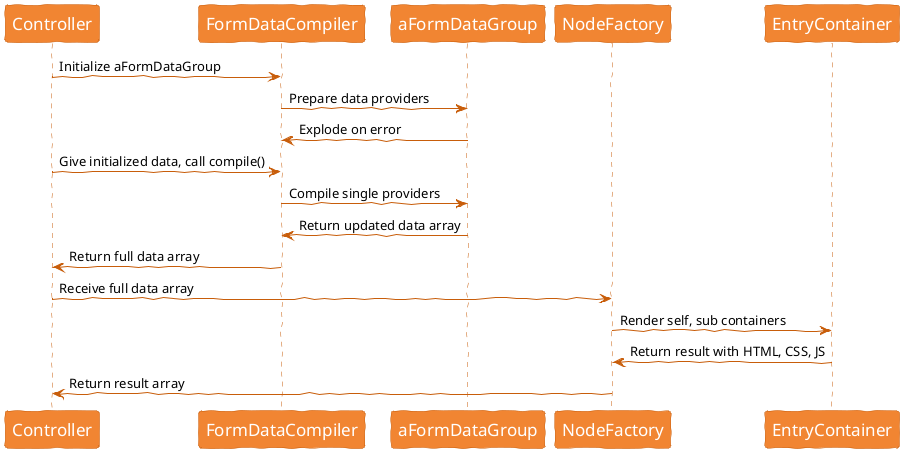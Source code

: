 @startuml

skinparam handwritten true

skinparam sequence {
	ArrowColor #c85d0a
	ActorBorderColor #c85d0a
	LifeLineBorderColor #c85d0a
	LifeLineBackgroundColor #c85d0a

	ParticipantBorderColor #c85d0a
	ParticipantBackgroundColor #f18532
	ParticipantFontName Helvetica
	ParticipantFontSize 17
	ParticipantFontColor #FFFFFF

	ActorBackgroundColor aqua
	ActorFontColor #c85d0a
	ActorFontSize 17
	ActorFontName Helvetica
}

Controller -> FormDataCompiler : Initialize aFormDataGroup
FormDataCompiler -> aFormDataGroup : Prepare data providers
aFormDataGroup -> FormDataCompiler : Explode on error
Controller -> FormDataCompiler : Give initialized data, call compile()
FormDataCompiler -> aFormDataGroup : Compile single providers
aFormDataGroup -> FormDataCompiler : Return updated data array
FormDataCompiler -> Controller : Return full data array
Controller -> NodeFactory : Receive full data array
NodeFactory -> EntryContainer : Render self, sub containers
EntryContainer -> NodeFactory : Return result with HTML, CSS, JS
NodeFactory -> Controller : Return result array
@enduml
